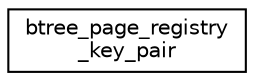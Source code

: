 digraph "Graphical Class Hierarchy"
{
  edge [fontname="Helvetica",fontsize="10",labelfontname="Helvetica",labelfontsize="10"];
  node [fontname="Helvetica",fontsize="10",shape=record];
  rankdir="LR";
  Node0 [label="btree_page_registry\l_key_pair",height=0.2,width=0.4,color="black", fillcolor="white", style="filled",URL="$dd/d8e/structbtree__page__registry__key__pair.html"];
}
